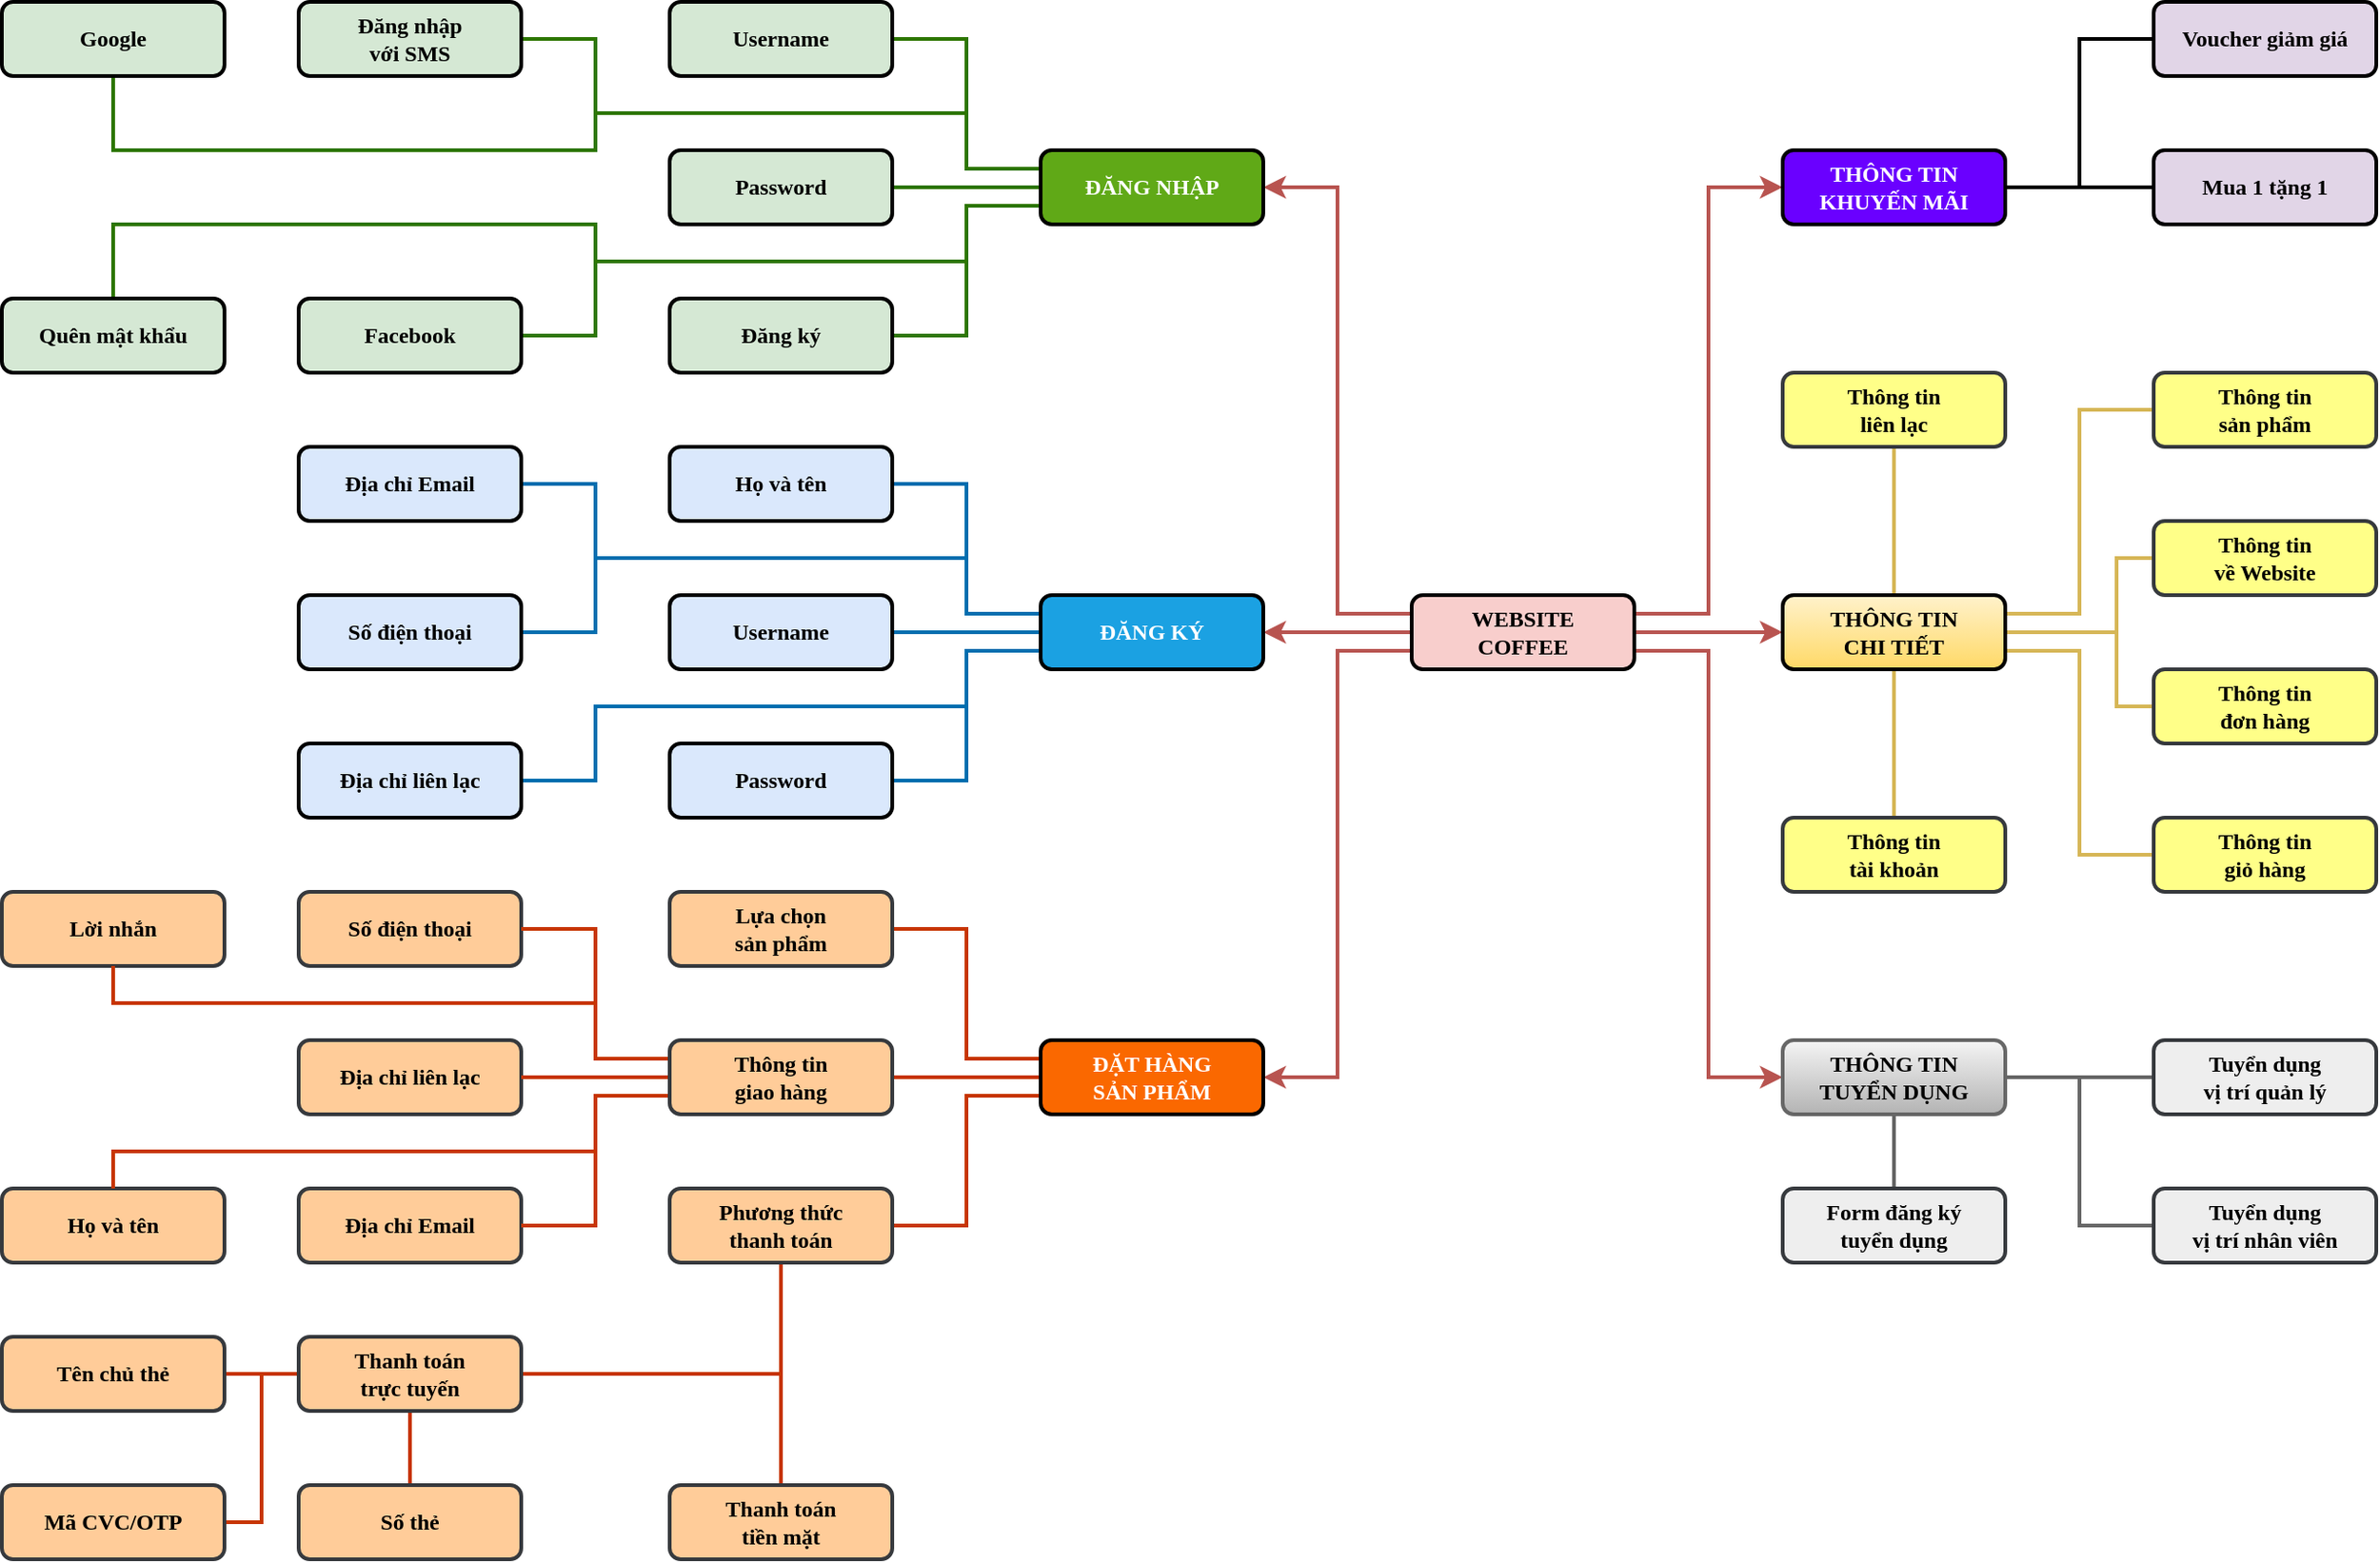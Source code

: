 <mxfile version="20.6.2" type="device"><diagram id="K3IVLMpis_vwsLTZXmDI" name="Page-1"><mxGraphModel dx="3220" dy="1257" grid="1" gridSize="10" guides="1" tooltips="1" connect="1" arrows="1" fold="1" page="1" pageScale="1" pageWidth="850" pageHeight="1100" math="0" shadow="0"><root><mxCell id="0"/><mxCell id="1" parent="0"/><mxCell id="TW8QXM7fdncvEf7bM-p6-23" style="edgeStyle=orthogonalEdgeStyle;rounded=0;orthogonalLoop=1;jettySize=auto;html=1;entryX=1;entryY=0.5;entryDx=0;entryDy=0;strokeWidth=2;fontFamily=Tahoma;fontSize=12;targetPerimeterSpacing=5;fillColor=#f8cecc;strokeColor=#b85450;" parent="1" source="TW8QXM7fdncvEf7bM-p6-1" target="TW8QXM7fdncvEf7bM-p6-5" edge="1"><mxGeometry relative="1" as="geometry"><Array as="points"><mxPoint x="40" y="450"/><mxPoint x="40" y="220"/></Array></mxGeometry></mxCell><mxCell id="TW8QXM7fdncvEf7bM-p6-24" style="edgeStyle=orthogonalEdgeStyle;rounded=0;orthogonalLoop=1;jettySize=auto;html=1;entryX=1;entryY=0.5;entryDx=0;entryDy=0;strokeWidth=2;fontFamily=Tahoma;fontSize=12;targetPerimeterSpacing=5;fillColor=#f8cecc;strokeColor=#b85450;" parent="1" source="TW8QXM7fdncvEf7bM-p6-1" target="TW8QXM7fdncvEf7bM-p6-18" edge="1"><mxGeometry relative="1" as="geometry"><Array as="points"><mxPoint x="30" y="460"/><mxPoint x="30" y="460"/></Array></mxGeometry></mxCell><mxCell id="TW8QXM7fdncvEf7bM-p6-25" style="edgeStyle=orthogonalEdgeStyle;rounded=0;orthogonalLoop=1;jettySize=auto;html=1;entryX=1;entryY=0.5;entryDx=0;entryDy=0;strokeWidth=2;fontFamily=Tahoma;fontSize=12;targetPerimeterSpacing=5;fillColor=#f8cecc;strokeColor=#b85450;" parent="1" source="TW8QXM7fdncvEf7bM-p6-1" target="TW8QXM7fdncvEf7bM-p6-22" edge="1"><mxGeometry relative="1" as="geometry"><Array as="points"><mxPoint x="40" y="470"/><mxPoint x="40" y="700"/></Array></mxGeometry></mxCell><mxCell id="TW8QXM7fdncvEf7bM-p6-26" style="edgeStyle=orthogonalEdgeStyle;rounded=0;orthogonalLoop=1;jettySize=auto;html=1;exitX=1;exitY=0.25;exitDx=0;exitDy=0;entryX=0;entryY=0.5;entryDx=0;entryDy=0;strokeWidth=2;fontFamily=Tahoma;fontSize=12;targetPerimeterSpacing=5;fillColor=#f8cecc;strokeColor=#b85450;" parent="1" source="TW8QXM7fdncvEf7bM-p6-1" target="TW8QXM7fdncvEf7bM-p6-20" edge="1"><mxGeometry relative="1" as="geometry"/></mxCell><mxCell id="TW8QXM7fdncvEf7bM-p6-27" style="edgeStyle=orthogonalEdgeStyle;rounded=0;orthogonalLoop=1;jettySize=auto;html=1;strokeWidth=2;fontFamily=Tahoma;fontSize=12;targetPerimeterSpacing=5;entryX=0;entryY=0.5;entryDx=0;entryDy=0;fillColor=#f8cecc;strokeColor=#b85450;" parent="1" source="TW8QXM7fdncvEf7bM-p6-1" target="TW8QXM7fdncvEf7bM-p6-21" edge="1"><mxGeometry relative="1" as="geometry"><Array as="points"><mxPoint x="240" y="470"/><mxPoint x="240" y="700"/></Array></mxGeometry></mxCell><mxCell id="TW8QXM7fdncvEf7bM-p6-29" style="edgeStyle=orthogonalEdgeStyle;rounded=0;orthogonalLoop=1;jettySize=auto;html=1;entryX=0;entryY=0.5;entryDx=0;entryDy=0;strokeWidth=2;fontFamily=Tahoma;fontSize=12;targetPerimeterSpacing=5;fillColor=#f8cecc;strokeColor=#b85450;" parent="1" source="TW8QXM7fdncvEf7bM-p6-1" target="TW8QXM7fdncvEf7bM-p6-19" edge="1"><mxGeometry relative="1" as="geometry"/></mxCell><mxCell id="TW8QXM7fdncvEf7bM-p6-1" value="WEBSITE &lt;br&gt;COFFEE" style="rounded=1;whiteSpace=wrap;html=1;fontStyle=1;fontFamily=Tahoma;strokeWidth=2;fillColor=#f8cecc;strokeColor=#000000;fontSize=12;" parent="1" vertex="1"><mxGeometry x="80" y="440" width="120" height="40" as="geometry"/></mxCell><mxCell id="TW8QXM7fdncvEf7bM-p6-53" style="edgeStyle=orthogonalEdgeStyle;rounded=0;orthogonalLoop=1;jettySize=auto;html=1;entryX=1;entryY=0.5;entryDx=0;entryDy=0;strokeWidth=2;fontFamily=Tahoma;fontSize=12;endArrow=none;endFill=0;targetPerimeterSpacing=5;fillColor=#60a917;strokeColor=#2D7600;" parent="1" source="TW8QXM7fdncvEf7bM-p6-5" target="TW8QXM7fdncvEf7bM-p6-9" edge="1"><mxGeometry relative="1" as="geometry"/></mxCell><mxCell id="TW8QXM7fdncvEf7bM-p6-54" style="edgeStyle=orthogonalEdgeStyle;rounded=0;orthogonalLoop=1;jettySize=auto;html=1;exitX=0;exitY=0.25;exitDx=0;exitDy=0;entryX=1;entryY=0.5;entryDx=0;entryDy=0;strokeWidth=2;fontFamily=Tahoma;fontSize=12;endArrow=none;endFill=0;targetPerimeterSpacing=5;fillColor=#60a917;strokeColor=#2D7600;" parent="1" source="TW8QXM7fdncvEf7bM-p6-5" target="TW8QXM7fdncvEf7bM-p6-7" edge="1"><mxGeometry relative="1" as="geometry"/></mxCell><mxCell id="TW8QXM7fdncvEf7bM-p6-55" style="edgeStyle=orthogonalEdgeStyle;rounded=0;orthogonalLoop=1;jettySize=auto;html=1;exitX=0;exitY=0.75;exitDx=0;exitDy=0;entryX=1;entryY=0.5;entryDx=0;entryDy=0;strokeWidth=2;fontFamily=Tahoma;fontSize=12;endArrow=none;endFill=0;targetPerimeterSpacing=5;fillColor=#60a917;strokeColor=#2D7600;" parent="1" source="TW8QXM7fdncvEf7bM-p6-5" target="TW8QXM7fdncvEf7bM-p6-12" edge="1"><mxGeometry relative="1" as="geometry"/></mxCell><mxCell id="TW8QXM7fdncvEf7bM-p6-56" style="edgeStyle=orthogonalEdgeStyle;rounded=0;orthogonalLoop=1;jettySize=auto;html=1;exitX=0;exitY=0.25;exitDx=0;exitDy=0;entryX=1;entryY=0.5;entryDx=0;entryDy=0;strokeWidth=2;fontFamily=Tahoma;fontSize=12;endArrow=none;endFill=0;targetPerimeterSpacing=5;fillColor=#60a917;strokeColor=#2D7600;" parent="1" source="TW8QXM7fdncvEf7bM-p6-5" target="TW8QXM7fdncvEf7bM-p6-11" edge="1"><mxGeometry relative="1" as="geometry"><Array as="points"><mxPoint x="-160" y="210"/><mxPoint x="-160" y="180"/><mxPoint x="-360" y="180"/><mxPoint x="-360" y="140"/></Array></mxGeometry></mxCell><mxCell id="TW8QXM7fdncvEf7bM-p6-57" style="edgeStyle=orthogonalEdgeStyle;rounded=0;orthogonalLoop=1;jettySize=auto;html=1;exitX=0;exitY=0.75;exitDx=0;exitDy=0;entryX=1;entryY=0.5;entryDx=0;entryDy=0;strokeWidth=2;fontFamily=Tahoma;fontSize=12;endArrow=none;endFill=0;targetPerimeterSpacing=5;fillColor=#60a917;strokeColor=#2D7600;" parent="1" source="TW8QXM7fdncvEf7bM-p6-5" target="TW8QXM7fdncvEf7bM-p6-6" edge="1"><mxGeometry relative="1" as="geometry"><Array as="points"><mxPoint x="-160" y="230"/><mxPoint x="-160" y="260"/><mxPoint x="-360" y="260"/><mxPoint x="-360" y="300"/></Array></mxGeometry></mxCell><mxCell id="TW8QXM7fdncvEf7bM-p6-58" style="edgeStyle=orthogonalEdgeStyle;rounded=0;orthogonalLoop=1;jettySize=auto;html=1;exitX=0;exitY=0.25;exitDx=0;exitDy=0;entryX=0.5;entryY=1;entryDx=0;entryDy=0;strokeWidth=2;fontFamily=Tahoma;fontSize=12;endArrow=none;endFill=0;targetPerimeterSpacing=5;fillColor=#60a917;strokeColor=#2D7600;" parent="1" source="TW8QXM7fdncvEf7bM-p6-5" target="TW8QXM7fdncvEf7bM-p6-10" edge="1"><mxGeometry relative="1" as="geometry"><Array as="points"><mxPoint x="-160" y="210"/><mxPoint x="-160" y="180"/><mxPoint x="-360" y="180"/><mxPoint x="-360" y="200"/><mxPoint x="-620" y="200"/></Array></mxGeometry></mxCell><mxCell id="TW8QXM7fdncvEf7bM-p6-59" style="edgeStyle=orthogonalEdgeStyle;rounded=0;orthogonalLoop=1;jettySize=auto;html=1;exitX=0;exitY=0.75;exitDx=0;exitDy=0;entryX=0.5;entryY=0;entryDx=0;entryDy=0;strokeWidth=2;fontFamily=Tahoma;fontSize=12;endArrow=none;endFill=0;targetPerimeterSpacing=5;fillColor=#60a917;strokeColor=#2D7600;" parent="1" source="TW8QXM7fdncvEf7bM-p6-5" target="TW8QXM7fdncvEf7bM-p6-8" edge="1"><mxGeometry relative="1" as="geometry"><Array as="points"><mxPoint x="-160" y="230"/><mxPoint x="-160" y="260"/><mxPoint x="-360" y="260"/><mxPoint x="-360" y="240"/><mxPoint x="-620" y="240"/></Array></mxGeometry></mxCell><mxCell id="TW8QXM7fdncvEf7bM-p6-5" value="ĐĂNG NHẬP" style="rounded=1;whiteSpace=wrap;html=1;strokeWidth=2;fontFamily=Tahoma;fontSize=12;fontStyle=1;fillColor=#60a917;strokeColor=#000000;fontColor=#ffffff;" parent="1" vertex="1"><mxGeometry x="-120" y="200" width="120" height="40" as="geometry"/></mxCell><mxCell id="TW8QXM7fdncvEf7bM-p6-6" value="Facebook" style="rounded=1;whiteSpace=wrap;html=1;strokeWidth=2;fontFamily=Tahoma;fontSize=12;fontStyle=1;fillColor=#d5e8d4;strokeColor=#000000;" parent="1" vertex="1"><mxGeometry x="-520" y="280" width="120" height="40" as="geometry"/></mxCell><mxCell id="TW8QXM7fdncvEf7bM-p6-7" value="Username" style="rounded=1;whiteSpace=wrap;html=1;strokeWidth=2;fontFamily=Tahoma;fontSize=12;fontStyle=1;fillColor=#d5e8d4;strokeColor=#000000;" parent="1" vertex="1"><mxGeometry x="-320" y="120" width="120" height="40" as="geometry"/></mxCell><mxCell id="TW8QXM7fdncvEf7bM-p6-8" value="Quên mật khẩu" style="rounded=1;whiteSpace=wrap;html=1;strokeWidth=2;fontFamily=Tahoma;fontSize=12;fontStyle=1;fillColor=#d5e8d4;strokeColor=#000000;" parent="1" vertex="1"><mxGeometry x="-680" y="280" width="120" height="40" as="geometry"/></mxCell><mxCell id="TW8QXM7fdncvEf7bM-p6-9" value="Password" style="rounded=1;whiteSpace=wrap;html=1;strokeWidth=2;fontFamily=Tahoma;fontSize=12;fontStyle=1;fillColor=#d5e8d4;strokeColor=#000000;" parent="1" vertex="1"><mxGeometry x="-320" y="200" width="120" height="40" as="geometry"/></mxCell><mxCell id="TW8QXM7fdncvEf7bM-p6-10" value="Google" style="rounded=1;whiteSpace=wrap;html=1;strokeWidth=2;fontFamily=Tahoma;fontSize=12;fontStyle=1;fillColor=#d5e8d4;strokeColor=#000000;" parent="1" vertex="1"><mxGeometry x="-680" y="120" width="120" height="40" as="geometry"/></mxCell><mxCell id="TW8QXM7fdncvEf7bM-p6-11" value="Đăng nhập&lt;br&gt;với SMS" style="rounded=1;whiteSpace=wrap;html=1;strokeWidth=2;fontFamily=Tahoma;fontSize=12;fontStyle=1;fillColor=#d5e8d4;strokeColor=#000000;" parent="1" vertex="1"><mxGeometry x="-520" y="120" width="120" height="40" as="geometry"/></mxCell><mxCell id="TW8QXM7fdncvEf7bM-p6-12" value="Đăng ký" style="rounded=1;whiteSpace=wrap;html=1;strokeWidth=2;fontFamily=Tahoma;fontSize=12;fontStyle=1;fillColor=#d5e8d4;strokeColor=#000000;" parent="1" vertex="1"><mxGeometry x="-320" y="280" width="120" height="40" as="geometry"/></mxCell><mxCell id="TW8QXM7fdncvEf7bM-p6-47" style="edgeStyle=orthogonalEdgeStyle;rounded=0;orthogonalLoop=1;jettySize=auto;html=1;entryX=1;entryY=0.5;entryDx=0;entryDy=0;strokeWidth=2;fontFamily=Tahoma;fontSize=12;targetPerimeterSpacing=5;endArrow=none;endFill=0;fillColor=#1ba1e2;strokeColor=#006EAF;" parent="1" source="TW8QXM7fdncvEf7bM-p6-18" target="TW8QXM7fdncvEf7bM-p6-34" edge="1"><mxGeometry relative="1" as="geometry"/></mxCell><mxCell id="TW8QXM7fdncvEf7bM-p6-48" style="edgeStyle=orthogonalEdgeStyle;rounded=0;orthogonalLoop=1;jettySize=auto;html=1;exitX=0;exitY=0.25;exitDx=0;exitDy=0;entryX=1;entryY=0.5;entryDx=0;entryDy=0;strokeWidth=2;fontFamily=Tahoma;fontSize=12;endArrow=none;endFill=0;targetPerimeterSpacing=5;fillColor=#1ba1e2;strokeColor=#006EAF;" parent="1" source="TW8QXM7fdncvEf7bM-p6-18" target="TW8QXM7fdncvEf7bM-p6-30" edge="1"><mxGeometry relative="1" as="geometry"/></mxCell><mxCell id="TW8QXM7fdncvEf7bM-p6-49" style="edgeStyle=orthogonalEdgeStyle;rounded=0;orthogonalLoop=1;jettySize=auto;html=1;exitX=0;exitY=0.75;exitDx=0;exitDy=0;entryX=1;entryY=0.5;entryDx=0;entryDy=0;strokeWidth=2;fontFamily=Tahoma;fontSize=12;endArrow=none;endFill=0;targetPerimeterSpacing=5;fillColor=#1ba1e2;strokeColor=#006EAF;" parent="1" source="TW8QXM7fdncvEf7bM-p6-18" target="TW8QXM7fdncvEf7bM-p6-35" edge="1"><mxGeometry relative="1" as="geometry"/></mxCell><mxCell id="TW8QXM7fdncvEf7bM-p6-50" style="edgeStyle=orthogonalEdgeStyle;rounded=0;orthogonalLoop=1;jettySize=auto;html=1;exitX=0;exitY=0.25;exitDx=0;exitDy=0;strokeWidth=2;fontFamily=Tahoma;fontSize=12;endArrow=none;endFill=0;targetPerimeterSpacing=5;entryX=1;entryY=0.5;entryDx=0;entryDy=0;fillColor=#1ba1e2;strokeColor=#006EAF;" parent="1" source="TW8QXM7fdncvEf7bM-p6-18" target="TW8QXM7fdncvEf7bM-p6-31" edge="1"><mxGeometry relative="1" as="geometry"><mxPoint x="-500" y="410" as="targetPoint"/><Array as="points"><mxPoint x="-160" y="450"/><mxPoint x="-160" y="420"/><mxPoint x="-360" y="420"/><mxPoint x="-360" y="380"/></Array></mxGeometry></mxCell><mxCell id="TW8QXM7fdncvEf7bM-p6-51" style="edgeStyle=orthogonalEdgeStyle;rounded=0;orthogonalLoop=1;jettySize=auto;html=1;exitX=0;exitY=0.75;exitDx=0;exitDy=0;entryX=1;entryY=0.5;entryDx=0;entryDy=0;strokeWidth=2;fontFamily=Tahoma;fontSize=12;endArrow=none;endFill=0;targetPerimeterSpacing=5;fillColor=#1ba1e2;strokeColor=#006EAF;" parent="1" source="TW8QXM7fdncvEf7bM-p6-18" target="TW8QXM7fdncvEf7bM-p6-33" edge="1"><mxGeometry relative="1" as="geometry"><Array as="points"><mxPoint x="-160" y="470"/><mxPoint x="-160" y="500"/><mxPoint x="-360" y="500"/><mxPoint x="-360" y="540"/></Array></mxGeometry></mxCell><mxCell id="TW8QXM7fdncvEf7bM-p6-52" style="edgeStyle=orthogonalEdgeStyle;rounded=0;orthogonalLoop=1;jettySize=auto;html=1;entryX=1;entryY=0.5;entryDx=0;entryDy=0;strokeWidth=2;fontFamily=Tahoma;fontSize=12;endArrow=none;endFill=0;targetPerimeterSpacing=5;fillColor=#1ba1e2;strokeColor=#006EAF;" parent="1" source="TW8QXM7fdncvEf7bM-p6-18" target="TW8QXM7fdncvEf7bM-p6-32" edge="1"><mxGeometry relative="1" as="geometry"><Array as="points"><mxPoint x="-160" y="450"/><mxPoint x="-160" y="420"/><mxPoint x="-360" y="420"/><mxPoint x="-360" y="460"/></Array></mxGeometry></mxCell><mxCell id="TW8QXM7fdncvEf7bM-p6-18" value="ĐĂNG KÝ" style="rounded=1;whiteSpace=wrap;html=1;strokeWidth=2;fontFamily=Tahoma;fontSize=12;fontStyle=1;fillColor=#1ba1e2;strokeColor=#000000;fontColor=#ffffff;" parent="1" vertex="1"><mxGeometry x="-120" y="440" width="120" height="40" as="geometry"/></mxCell><mxCell id="TW8QXM7fdncvEf7bM-p6-110" style="edgeStyle=orthogonalEdgeStyle;rounded=0;orthogonalLoop=1;jettySize=auto;html=1;strokeWidth=2;fontFamily=Tahoma;fontSize=12;fontColor=#FFFFFF;endArrow=none;endFill=0;targetPerimeterSpacing=5;entryX=0.5;entryY=0;entryDx=0;entryDy=0;fillColor=#fff2cc;gradientColor=#ffd966;strokeColor=#d6b656;" parent="1" source="TW8QXM7fdncvEf7bM-p6-19" target="TW8QXM7fdncvEf7bM-p6-94" edge="1"><mxGeometry relative="1" as="geometry"/></mxCell><mxCell id="TW8QXM7fdncvEf7bM-p6-111" style="edgeStyle=orthogonalEdgeStyle;rounded=0;orthogonalLoop=1;jettySize=auto;html=1;entryX=0.5;entryY=1;entryDx=0;entryDy=0;strokeWidth=2;fontFamily=Tahoma;fontSize=12;fontColor=#FFFFFF;endArrow=none;endFill=0;targetPerimeterSpacing=5;fillColor=#fff2cc;gradientColor=#ffd966;strokeColor=#d6b656;" parent="1" source="TW8QXM7fdncvEf7bM-p6-19" target="TW8QXM7fdncvEf7bM-p6-91" edge="1"><mxGeometry relative="1" as="geometry"/></mxCell><mxCell id="TW8QXM7fdncvEf7bM-p6-113" style="edgeStyle=orthogonalEdgeStyle;rounded=0;orthogonalLoop=1;jettySize=auto;html=1;exitX=1;exitY=0.25;exitDx=0;exitDy=0;entryX=0;entryY=0.5;entryDx=0;entryDy=0;strokeWidth=2;fontFamily=Tahoma;fontSize=12;fontColor=#FFFFFF;endArrow=none;endFill=0;targetPerimeterSpacing=5;fillColor=#fff2cc;gradientColor=#ffd966;strokeColor=#d6b656;" parent="1" source="TW8QXM7fdncvEf7bM-p6-19" target="TW8QXM7fdncvEf7bM-p6-92" edge="1"><mxGeometry relative="1" as="geometry"><Array as="points"><mxPoint x="440" y="450"/><mxPoint x="440" y="340"/></Array></mxGeometry></mxCell><mxCell id="TW8QXM7fdncvEf7bM-p6-114" style="edgeStyle=orthogonalEdgeStyle;rounded=0;orthogonalLoop=1;jettySize=auto;html=1;exitX=1;exitY=0.75;exitDx=0;exitDy=0;entryX=0;entryY=0.5;entryDx=0;entryDy=0;strokeWidth=2;fontFamily=Tahoma;fontSize=12;fontColor=#FFFFFF;endArrow=none;endFill=0;targetPerimeterSpacing=5;fillColor=#fff2cc;gradientColor=#ffd966;strokeColor=#d6b656;" parent="1" source="TW8QXM7fdncvEf7bM-p6-19" target="TW8QXM7fdncvEf7bM-p6-95" edge="1"><mxGeometry relative="1" as="geometry"/></mxCell><mxCell id="TW8QXM7fdncvEf7bM-p6-115" style="edgeStyle=orthogonalEdgeStyle;rounded=0;orthogonalLoop=1;jettySize=auto;html=1;entryX=0;entryY=0.5;entryDx=0;entryDy=0;strokeWidth=2;fontFamily=Tahoma;fontSize=12;fontColor=#FFFFFF;endArrow=none;endFill=0;targetPerimeterSpacing=5;fillColor=#fff2cc;gradientColor=#ffd966;strokeColor=#d6b656;" parent="1" source="TW8QXM7fdncvEf7bM-p6-19" target="TW8QXM7fdncvEf7bM-p6-90" edge="1"><mxGeometry relative="1" as="geometry"><Array as="points"><mxPoint x="460" y="460"/><mxPoint x="460" y="420"/></Array></mxGeometry></mxCell><mxCell id="TW8QXM7fdncvEf7bM-p6-116" style="edgeStyle=orthogonalEdgeStyle;rounded=0;orthogonalLoop=1;jettySize=auto;html=1;exitX=1;exitY=0.5;exitDx=0;exitDy=0;entryX=0;entryY=0.5;entryDx=0;entryDy=0;strokeWidth=2;fontFamily=Tahoma;fontSize=12;fontColor=#FFFFFF;endArrow=none;endFill=0;targetPerimeterSpacing=5;fillColor=#fff2cc;gradientColor=#ffd966;strokeColor=#d6b656;" parent="1" source="TW8QXM7fdncvEf7bM-p6-19" target="TW8QXM7fdncvEf7bM-p6-93" edge="1"><mxGeometry relative="1" as="geometry"><Array as="points"><mxPoint x="460" y="460"/><mxPoint x="460" y="500"/></Array></mxGeometry></mxCell><mxCell id="TW8QXM7fdncvEf7bM-p6-19" value="THÔNG TIN&lt;br&gt;CHI TIẾT" style="rounded=1;whiteSpace=wrap;html=1;strokeWidth=2;fontFamily=Tahoma;fontSize=12;fontStyle=1;fillColor=#fff2cc;strokeColor=#000000;gradientColor=#ffd966;" parent="1" vertex="1"><mxGeometry x="280" y="440" width="120" height="40" as="geometry"/></mxCell><mxCell id="TW8QXM7fdncvEf7bM-p6-105" style="edgeStyle=orthogonalEdgeStyle;rounded=0;orthogonalLoop=1;jettySize=auto;html=1;entryX=0;entryY=0.5;entryDx=0;entryDy=0;strokeWidth=2;fontFamily=Tahoma;fontSize=12;endArrow=none;endFill=0;targetPerimeterSpacing=5;fillColor=#6a00ff;strokeColor=#000000;" parent="1" source="TW8QXM7fdncvEf7bM-p6-20" target="TW8QXM7fdncvEf7bM-p6-86" edge="1"><mxGeometry relative="1" as="geometry"/></mxCell><mxCell id="TW8QXM7fdncvEf7bM-p6-106" style="edgeStyle=orthogonalEdgeStyle;rounded=0;orthogonalLoop=1;jettySize=auto;html=1;entryX=0;entryY=0.5;entryDx=0;entryDy=0;strokeWidth=2;fontFamily=Tahoma;fontSize=12;endArrow=none;endFill=0;targetPerimeterSpacing=5;fillColor=#6a00ff;strokeColor=#000000;" parent="1" source="TW8QXM7fdncvEf7bM-p6-20" target="TW8QXM7fdncvEf7bM-p6-87" edge="1"><mxGeometry relative="1" as="geometry"/></mxCell><mxCell id="TW8QXM7fdncvEf7bM-p6-20" value="THÔNG TIN&lt;br&gt;KHUYẾN MÃI" style="rounded=1;whiteSpace=wrap;html=1;strokeWidth=2;fontFamily=Tahoma;fontSize=12;fontStyle=1;fillColor=#6a00ff;fontColor=#ffffff;strokeColor=#000000;" parent="1" vertex="1"><mxGeometry x="280" y="200" width="120" height="40" as="geometry"/></mxCell><mxCell id="TW8QXM7fdncvEf7bM-p6-107" style="edgeStyle=orthogonalEdgeStyle;rounded=0;orthogonalLoop=1;jettySize=auto;html=1;entryX=0;entryY=0.5;entryDx=0;entryDy=0;strokeWidth=2;fontFamily=Tahoma;fontSize=12;endArrow=none;endFill=0;targetPerimeterSpacing=5;fillColor=#f5f5f5;gradientColor=#b3b3b3;strokeColor=#666666;" parent="1" source="TW8QXM7fdncvEf7bM-p6-21" target="TW8QXM7fdncvEf7bM-p6-89" edge="1"><mxGeometry relative="1" as="geometry"/></mxCell><mxCell id="TW8QXM7fdncvEf7bM-p6-108" style="edgeStyle=orthogonalEdgeStyle;rounded=0;orthogonalLoop=1;jettySize=auto;html=1;entryX=0;entryY=0.5;entryDx=0;entryDy=0;strokeWidth=2;fontFamily=Tahoma;fontSize=12;endArrow=none;endFill=0;targetPerimeterSpacing=5;fillColor=#f5f5f5;gradientColor=#b3b3b3;strokeColor=#666666;" parent="1" source="TW8QXM7fdncvEf7bM-p6-21" target="TW8QXM7fdncvEf7bM-p6-88" edge="1"><mxGeometry relative="1" as="geometry"/></mxCell><mxCell id="lM7Yrf3Pl68jCRFMNyGS-4" style="edgeStyle=orthogonalEdgeStyle;rounded=0;orthogonalLoop=1;jettySize=auto;html=1;entryX=0.5;entryY=0;entryDx=0;entryDy=0;strokeWidth=2;endArrow=none;endFill=0;fillColor=#f5f5f5;gradientColor=#b3b3b3;strokeColor=#666666;" edge="1" parent="1" source="TW8QXM7fdncvEf7bM-p6-21" target="lM7Yrf3Pl68jCRFMNyGS-1"><mxGeometry relative="1" as="geometry"/></mxCell><mxCell id="TW8QXM7fdncvEf7bM-p6-21" value="THÔNG TIN&lt;br&gt;TUYỂN DỤNG" style="rounded=1;whiteSpace=wrap;html=1;strokeWidth=2;fontFamily=Tahoma;fontSize=12;fontStyle=1;fillColor=#f5f5f5;gradientColor=#b3b3b3;strokeColor=#666666;" parent="1" vertex="1"><mxGeometry x="280" y="680" width="120" height="40" as="geometry"/></mxCell><mxCell id="TW8QXM7fdncvEf7bM-p6-63" style="edgeStyle=orthogonalEdgeStyle;rounded=0;orthogonalLoop=1;jettySize=auto;html=1;exitX=0;exitY=0.5;exitDx=0;exitDy=0;entryX=1;entryY=0.5;entryDx=0;entryDy=0;strokeWidth=2;fontFamily=Tahoma;fontSize=12;endArrow=none;endFill=0;targetPerimeterSpacing=5;fillColor=#fa6800;strokeColor=#C73500;" parent="1" source="TW8QXM7fdncvEf7bM-p6-22" target="TW8QXM7fdncvEf7bM-p6-44" edge="1"><mxGeometry relative="1" as="geometry"/></mxCell><mxCell id="TW8QXM7fdncvEf7bM-p6-64" style="edgeStyle=orthogonalEdgeStyle;rounded=0;orthogonalLoop=1;jettySize=auto;html=1;exitX=0;exitY=0.25;exitDx=0;exitDy=0;entryX=1;entryY=0.5;entryDx=0;entryDy=0;strokeWidth=2;fontFamily=Tahoma;fontSize=12;endArrow=none;endFill=0;targetPerimeterSpacing=5;fillColor=#fa6800;strokeColor=#C73500;" parent="1" source="TW8QXM7fdncvEf7bM-p6-22" target="TW8QXM7fdncvEf7bM-p6-42" edge="1"><mxGeometry relative="1" as="geometry"/></mxCell><mxCell id="TW8QXM7fdncvEf7bM-p6-65" style="edgeStyle=orthogonalEdgeStyle;rounded=0;orthogonalLoop=1;jettySize=auto;html=1;exitX=0;exitY=0.75;exitDx=0;exitDy=0;entryX=1;entryY=0.5;entryDx=0;entryDy=0;strokeWidth=2;fontFamily=Tahoma;fontSize=12;endArrow=none;endFill=0;targetPerimeterSpacing=5;fillColor=#fa6800;strokeColor=#C73500;" parent="1" source="TW8QXM7fdncvEf7bM-p6-22" target="TW8QXM7fdncvEf7bM-p6-43" edge="1"><mxGeometry relative="1" as="geometry"/></mxCell><mxCell id="TW8QXM7fdncvEf7bM-p6-22" value="&lt;font color=&quot;#ffffff&quot;&gt;ĐẶT HÀNG&lt;br&gt;SẢN PHẨM&lt;/font&gt;" style="rounded=1;whiteSpace=wrap;html=1;strokeWidth=2;fontFamily=Tahoma;fontSize=12;fontStyle=1;fillColor=#fa6800;strokeColor=#000000;fontColor=#000000;" parent="1" vertex="1"><mxGeometry x="-120" y="680" width="120" height="40" as="geometry"/></mxCell><mxCell id="TW8QXM7fdncvEf7bM-p6-30" value="Họ và tên" style="rounded=1;whiteSpace=wrap;html=1;strokeWidth=2;fontFamily=Tahoma;fontSize=12;fontStyle=1;fillColor=#dae8fc;strokeColor=#000000;" parent="1" vertex="1"><mxGeometry x="-320" y="360" width="120" height="40" as="geometry"/></mxCell><mxCell id="TW8QXM7fdncvEf7bM-p6-31" value="Địa chỉ Email" style="rounded=1;whiteSpace=wrap;html=1;strokeWidth=2;fontFamily=Tahoma;fontSize=12;fontStyle=1;fillColor=#dae8fc;strokeColor=#000000;" parent="1" vertex="1"><mxGeometry x="-520" y="360" width="120" height="40" as="geometry"/></mxCell><mxCell id="TW8QXM7fdncvEf7bM-p6-32" value="Số điện thoại" style="rounded=1;whiteSpace=wrap;html=1;strokeWidth=2;fontFamily=Tahoma;fontSize=12;fontStyle=1;fillColor=#dae8fc;strokeColor=#000000;" parent="1" vertex="1"><mxGeometry x="-520" y="440" width="120" height="40" as="geometry"/></mxCell><mxCell id="TW8QXM7fdncvEf7bM-p6-33" value="Địa chỉ liên lạc" style="rounded=1;whiteSpace=wrap;html=1;strokeWidth=2;fontFamily=Tahoma;fontSize=12;fontStyle=1;fillColor=#dae8fc;strokeColor=#000000;" parent="1" vertex="1"><mxGeometry x="-520" y="520" width="120" height="40" as="geometry"/></mxCell><mxCell id="TW8QXM7fdncvEf7bM-p6-34" value="Username" style="rounded=1;whiteSpace=wrap;html=1;strokeWidth=2;fontFamily=Tahoma;fontSize=12;fontStyle=1;fillColor=#dae8fc;strokeColor=#000000;" parent="1" vertex="1"><mxGeometry x="-320" y="440" width="120" height="40" as="geometry"/></mxCell><mxCell id="TW8QXM7fdncvEf7bM-p6-35" value="Password" style="rounded=1;whiteSpace=wrap;html=1;strokeWidth=2;fontFamily=Tahoma;fontSize=12;fontStyle=1;fillColor=#dae8fc;strokeColor=#000000;" parent="1" vertex="1"><mxGeometry x="-320" y="520" width="120" height="40" as="geometry"/></mxCell><mxCell id="TW8QXM7fdncvEf7bM-p6-36" value="Họ và tên" style="rounded=1;whiteSpace=wrap;html=1;strokeWidth=2;fontFamily=Tahoma;fontSize=12;fontStyle=1;fillColor=#ffcc99;strokeColor=#36393d;" parent="1" vertex="1"><mxGeometry x="-680" y="760" width="120" height="40" as="geometry"/></mxCell><mxCell id="TW8QXM7fdncvEf7bM-p6-38" value="Địa chỉ Email" style="rounded=1;whiteSpace=wrap;html=1;strokeWidth=2;fontFamily=Tahoma;fontSize=12;fontStyle=1;fillColor=#ffcc99;strokeColor=#36393d;" parent="1" vertex="1"><mxGeometry x="-520" y="760" width="120" height="40" as="geometry"/></mxCell><mxCell id="TW8QXM7fdncvEf7bM-p6-39" value="Số điện thoại" style="rounded=1;whiteSpace=wrap;html=1;strokeWidth=2;fontFamily=Tahoma;fontSize=12;fontStyle=1;fillColor=#ffcc99;strokeColor=#36393d;" parent="1" vertex="1"><mxGeometry x="-520" y="600" width="120" height="40" as="geometry"/></mxCell><mxCell id="TW8QXM7fdncvEf7bM-p6-40" value="Địa chỉ liên lạc" style="rounded=1;whiteSpace=wrap;html=1;strokeWidth=2;fontFamily=Tahoma;fontSize=12;fontStyle=1;fillColor=#ffcc99;strokeColor=#36393d;" parent="1" vertex="1"><mxGeometry x="-520" y="680" width="120" height="40" as="geometry"/></mxCell><mxCell id="TW8QXM7fdncvEf7bM-p6-41" value="Lời nhắn" style="rounded=1;whiteSpace=wrap;html=1;strokeWidth=2;fontFamily=Tahoma;fontSize=12;fontStyle=1;fillColor=#ffcc99;strokeColor=#36393d;" parent="1" vertex="1"><mxGeometry x="-680" y="600" width="120" height="40" as="geometry"/></mxCell><mxCell id="TW8QXM7fdncvEf7bM-p6-42" value="Lựa chọn&lt;br&gt;sản phẩm" style="rounded=1;whiteSpace=wrap;html=1;strokeWidth=2;fontFamily=Tahoma;fontSize=12;fontStyle=1;fillColor=#ffcc99;strokeColor=#36393d;" parent="1" vertex="1"><mxGeometry x="-320" y="600" width="120" height="40" as="geometry"/></mxCell><mxCell id="TW8QXM7fdncvEf7bM-p6-77" style="edgeStyle=orthogonalEdgeStyle;rounded=0;orthogonalLoop=1;jettySize=auto;html=1;entryX=0.5;entryY=0;entryDx=0;entryDy=0;strokeWidth=2;fontFamily=Tahoma;fontSize=12;endArrow=none;endFill=0;targetPerimeterSpacing=5;fillColor=#fa6800;strokeColor=#C73500;" parent="1" source="TW8QXM7fdncvEf7bM-p6-43" target="TW8QXM7fdncvEf7bM-p6-69" edge="1"><mxGeometry relative="1" as="geometry"/></mxCell><mxCell id="TW8QXM7fdncvEf7bM-p6-78" style="edgeStyle=orthogonalEdgeStyle;rounded=0;orthogonalLoop=1;jettySize=auto;html=1;exitX=0.5;exitY=1;exitDx=0;exitDy=0;entryX=1;entryY=0.5;entryDx=0;entryDy=0;strokeWidth=2;fontFamily=Tahoma;fontSize=12;endArrow=none;endFill=0;targetPerimeterSpacing=5;fillColor=#fa6800;strokeColor=#C73500;" parent="1" source="TW8QXM7fdncvEf7bM-p6-43" target="TW8QXM7fdncvEf7bM-p6-68" edge="1"><mxGeometry relative="1" as="geometry"/></mxCell><mxCell id="TW8QXM7fdncvEf7bM-p6-43" value="Phương thức&lt;br&gt;thanh toán" style="rounded=1;whiteSpace=wrap;html=1;strokeWidth=2;fontFamily=Tahoma;fontSize=12;fontStyle=1;fillColor=#ffcc99;strokeColor=#36393d;" parent="1" vertex="1"><mxGeometry x="-320" y="760" width="120" height="40" as="geometry"/></mxCell><mxCell id="TW8QXM7fdncvEf7bM-p6-70" style="edgeStyle=orthogonalEdgeStyle;rounded=0;orthogonalLoop=1;jettySize=auto;html=1;exitX=0;exitY=0.25;exitDx=0;exitDy=0;entryX=1;entryY=0.5;entryDx=0;entryDy=0;strokeWidth=2;fontFamily=Tahoma;fontSize=12;endArrow=none;endFill=0;targetPerimeterSpacing=5;fillColor=#fa6800;strokeColor=#C73500;" parent="1" source="TW8QXM7fdncvEf7bM-p6-44" target="TW8QXM7fdncvEf7bM-p6-39" edge="1"><mxGeometry relative="1" as="geometry"/></mxCell><mxCell id="TW8QXM7fdncvEf7bM-p6-71" style="edgeStyle=orthogonalEdgeStyle;rounded=0;orthogonalLoop=1;jettySize=auto;html=1;exitX=0;exitY=0.5;exitDx=0;exitDy=0;entryX=1;entryY=0.5;entryDx=0;entryDy=0;strokeWidth=2;fontFamily=Tahoma;fontSize=12;endArrow=none;endFill=0;targetPerimeterSpacing=5;fillColor=#fa6800;strokeColor=#C73500;" parent="1" source="TW8QXM7fdncvEf7bM-p6-44" target="TW8QXM7fdncvEf7bM-p6-40" edge="1"><mxGeometry relative="1" as="geometry"/></mxCell><mxCell id="TW8QXM7fdncvEf7bM-p6-72" style="edgeStyle=orthogonalEdgeStyle;rounded=0;orthogonalLoop=1;jettySize=auto;html=1;exitX=0;exitY=0.25;exitDx=0;exitDy=0;strokeWidth=2;fontFamily=Tahoma;fontSize=12;endArrow=none;endFill=0;targetPerimeterSpacing=5;entryX=0.5;entryY=1;entryDx=0;entryDy=0;fillColor=#fa6800;strokeColor=#C73500;" parent="1" source="TW8QXM7fdncvEf7bM-p6-44" target="TW8QXM7fdncvEf7bM-p6-41" edge="1"><mxGeometry relative="1" as="geometry"><Array as="points"><mxPoint x="-360" y="690"/><mxPoint x="-360" y="660"/><mxPoint x="-620" y="660"/></Array></mxGeometry></mxCell><mxCell id="TW8QXM7fdncvEf7bM-p6-73" style="edgeStyle=orthogonalEdgeStyle;rounded=0;orthogonalLoop=1;jettySize=auto;html=1;exitX=0;exitY=0.75;exitDx=0;exitDy=0;entryX=1;entryY=0.5;entryDx=0;entryDy=0;strokeWidth=2;fontFamily=Tahoma;fontSize=12;endArrow=none;endFill=0;targetPerimeterSpacing=5;fillColor=#fa6800;strokeColor=#C73500;" parent="1" source="TW8QXM7fdncvEf7bM-p6-44" target="TW8QXM7fdncvEf7bM-p6-38" edge="1"><mxGeometry relative="1" as="geometry"/></mxCell><mxCell id="TW8QXM7fdncvEf7bM-p6-74" style="edgeStyle=orthogonalEdgeStyle;rounded=0;orthogonalLoop=1;jettySize=auto;html=1;exitX=0;exitY=0.75;exitDx=0;exitDy=0;entryX=0.5;entryY=0;entryDx=0;entryDy=0;strokeWidth=2;fontFamily=Tahoma;fontSize=12;endArrow=none;endFill=0;targetPerimeterSpacing=5;fillColor=#fa6800;strokeColor=#C73500;" parent="1" source="TW8QXM7fdncvEf7bM-p6-44" target="TW8QXM7fdncvEf7bM-p6-36" edge="1"><mxGeometry relative="1" as="geometry"><Array as="points"><mxPoint x="-360" y="710"/><mxPoint x="-360" y="740"/><mxPoint x="-620" y="740"/></Array></mxGeometry></mxCell><mxCell id="TW8QXM7fdncvEf7bM-p6-44" value="Thông tin&lt;br&gt;giao hàng" style="rounded=1;whiteSpace=wrap;html=1;strokeWidth=2;fontFamily=Tahoma;fontSize=12;fontStyle=1;fillColor=#ffcc99;strokeColor=#36393d;" parent="1" vertex="1"><mxGeometry x="-320" y="680" width="120" height="40" as="geometry"/></mxCell><mxCell id="TW8QXM7fdncvEf7bM-p6-83" style="edgeStyle=orthogonalEdgeStyle;rounded=0;orthogonalLoop=1;jettySize=auto;html=1;entryX=0.5;entryY=0;entryDx=0;entryDy=0;strokeWidth=2;fontFamily=Tahoma;fontSize=12;endArrow=none;endFill=0;targetPerimeterSpacing=5;fillColor=#fa6800;strokeColor=#C73500;" parent="1" source="TW8QXM7fdncvEf7bM-p6-68" target="TW8QXM7fdncvEf7bM-p6-81" edge="1"><mxGeometry relative="1" as="geometry"/></mxCell><mxCell id="TW8QXM7fdncvEf7bM-p6-84" style="edgeStyle=orthogonalEdgeStyle;rounded=0;orthogonalLoop=1;jettySize=auto;html=1;exitX=0;exitY=0.5;exitDx=0;exitDy=0;entryX=1;entryY=0.5;entryDx=0;entryDy=0;strokeWidth=2;fontFamily=Tahoma;fontSize=12;endArrow=none;endFill=0;targetPerimeterSpacing=5;fillColor=#fa6800;strokeColor=#C73500;" parent="1" source="TW8QXM7fdncvEf7bM-p6-68" target="TW8QXM7fdncvEf7bM-p6-82" edge="1"><mxGeometry relative="1" as="geometry"/></mxCell><mxCell id="TW8QXM7fdncvEf7bM-p6-85" style="edgeStyle=orthogonalEdgeStyle;rounded=0;orthogonalLoop=1;jettySize=auto;html=1;exitX=0;exitY=0.5;exitDx=0;exitDy=0;entryX=1;entryY=0.5;entryDx=0;entryDy=0;strokeWidth=2;fontFamily=Tahoma;fontSize=12;endArrow=none;endFill=0;targetPerimeterSpacing=5;fillColor=#fa6800;strokeColor=#C73500;" parent="1" source="TW8QXM7fdncvEf7bM-p6-68" target="TW8QXM7fdncvEf7bM-p6-80" edge="1"><mxGeometry relative="1" as="geometry"/></mxCell><mxCell id="TW8QXM7fdncvEf7bM-p6-68" value="Thanh toán&lt;br&gt;trực tuyến" style="rounded=1;whiteSpace=wrap;html=1;strokeWidth=2;fontFamily=Tahoma;fontSize=12;fontStyle=1;fillColor=#ffcc99;strokeColor=#36393d;" parent="1" vertex="1"><mxGeometry x="-520" y="840" width="120" height="40" as="geometry"/></mxCell><mxCell id="TW8QXM7fdncvEf7bM-p6-69" value="Thanh toán&lt;br&gt;tiền mặt" style="rounded=1;whiteSpace=wrap;html=1;strokeWidth=2;fontFamily=Tahoma;fontSize=12;fontStyle=1;fillColor=#ffcc99;strokeColor=#36393d;" parent="1" vertex="1"><mxGeometry x="-320" y="920" width="120" height="40" as="geometry"/></mxCell><mxCell id="TW8QXM7fdncvEf7bM-p6-80" value="Mã CVC/OTP" style="rounded=1;whiteSpace=wrap;html=1;strokeWidth=2;fontFamily=Tahoma;fontSize=12;fontStyle=1;fillColor=#ffcc99;strokeColor=#36393d;" parent="1" vertex="1"><mxGeometry x="-680" y="920" width="120" height="40" as="geometry"/></mxCell><mxCell id="TW8QXM7fdncvEf7bM-p6-81" value="Số thẻ" style="rounded=1;whiteSpace=wrap;html=1;strokeWidth=2;fontFamily=Tahoma;fontSize=12;fontStyle=1;fillColor=#ffcc99;strokeColor=#36393d;" parent="1" vertex="1"><mxGeometry x="-520" y="920" width="120" height="40" as="geometry"/></mxCell><mxCell id="TW8QXM7fdncvEf7bM-p6-82" value="Tên chủ thẻ" style="rounded=1;whiteSpace=wrap;html=1;strokeWidth=2;fontFamily=Tahoma;fontSize=12;fontStyle=1;fillColor=#ffcc99;strokeColor=#36393d;" parent="1" vertex="1"><mxGeometry x="-680" y="840" width="120" height="40" as="geometry"/></mxCell><mxCell id="TW8QXM7fdncvEf7bM-p6-86" value="Mua 1 tặng 1" style="rounded=1;whiteSpace=wrap;html=1;strokeWidth=2;fontFamily=Tahoma;fontSize=12;fontStyle=1;fillColor=#e1d5e7;strokeColor=#000000;" parent="1" vertex="1"><mxGeometry x="480" y="200" width="120" height="40" as="geometry"/></mxCell><mxCell id="TW8QXM7fdncvEf7bM-p6-87" value="Voucher giảm giá" style="rounded=1;whiteSpace=wrap;html=1;strokeWidth=2;fontFamily=Tahoma;fontSize=12;fontStyle=1;fillColor=#e1d5e7;strokeColor=#000000;" parent="1" vertex="1"><mxGeometry x="480" y="120" width="120" height="40" as="geometry"/></mxCell><mxCell id="TW8QXM7fdncvEf7bM-p6-88" value="Tuyển dụng&lt;br&gt;vị trí nhân viên" style="rounded=1;whiteSpace=wrap;html=1;strokeWidth=2;fontFamily=Tahoma;fontSize=12;fontStyle=1;fillColor=#eeeeee;strokeColor=#36393d;" parent="1" vertex="1"><mxGeometry x="480" y="760" width="120" height="40" as="geometry"/></mxCell><mxCell id="TW8QXM7fdncvEf7bM-p6-89" value="Tuyển dụng&lt;br&gt;vị trí quản lý" style="rounded=1;whiteSpace=wrap;html=1;strokeWidth=2;fontFamily=Tahoma;fontSize=12;fontStyle=1;fillColor=#eeeeee;strokeColor=#36393d;" parent="1" vertex="1"><mxGeometry x="480" y="680" width="120" height="40" as="geometry"/></mxCell><mxCell id="TW8QXM7fdncvEf7bM-p6-90" value="Thông tin&lt;br&gt;về Website" style="rounded=1;whiteSpace=wrap;html=1;strokeWidth=2;fontFamily=Tahoma;fontSize=12;fontStyle=1;fillColor=#ffff88;strokeColor=#36393d;" parent="1" vertex="1"><mxGeometry x="480" y="400" width="120" height="40" as="geometry"/></mxCell><mxCell id="TW8QXM7fdncvEf7bM-p6-91" value="Thông tin&lt;br&gt;liên lạc" style="rounded=1;whiteSpace=wrap;html=1;strokeWidth=2;fontFamily=Tahoma;fontSize=12;fontStyle=1;fillColor=#ffff88;strokeColor=#36393d;" parent="1" vertex="1"><mxGeometry x="280" y="320" width="120" height="40" as="geometry"/></mxCell><mxCell id="TW8QXM7fdncvEf7bM-p6-92" value="Thông tin&lt;br&gt;sản phẩm" style="rounded=1;whiteSpace=wrap;html=1;strokeWidth=2;fontFamily=Tahoma;fontSize=12;fontStyle=1;fillColor=#ffff88;strokeColor=#36393d;" parent="1" vertex="1"><mxGeometry x="480" y="320" width="120" height="40" as="geometry"/></mxCell><mxCell id="TW8QXM7fdncvEf7bM-p6-93" value="Thông tin&lt;br&gt;đơn hàng" style="rounded=1;whiteSpace=wrap;html=1;strokeWidth=2;fontFamily=Tahoma;fontSize=12;fontStyle=1;fillColor=#ffff88;strokeColor=#36393d;" parent="1" vertex="1"><mxGeometry x="480" y="480" width="120" height="40" as="geometry"/></mxCell><mxCell id="TW8QXM7fdncvEf7bM-p6-94" value="Thông tin &lt;br&gt;tài khoản" style="rounded=1;whiteSpace=wrap;html=1;strokeWidth=2;fontFamily=Tahoma;fontSize=12;fontStyle=1;fillColor=#ffff88;strokeColor=#36393d;" parent="1" vertex="1"><mxGeometry x="280" y="560" width="120" height="40" as="geometry"/></mxCell><mxCell id="TW8QXM7fdncvEf7bM-p6-95" value="Thông tin &lt;br&gt;giỏ hàng" style="rounded=1;whiteSpace=wrap;html=1;strokeWidth=2;fontFamily=Tahoma;fontSize=12;fontStyle=1;fillColor=#ffff88;strokeColor=#36393d;" parent="1" vertex="1"><mxGeometry x="480" y="560" width="120" height="40" as="geometry"/></mxCell><mxCell id="lM7Yrf3Pl68jCRFMNyGS-1" value="Form đăng ký&lt;br&gt;tuyển dụng" style="rounded=1;whiteSpace=wrap;html=1;strokeWidth=2;fontFamily=Tahoma;fontSize=12;fontStyle=1;fillColor=#eeeeee;strokeColor=#36393d;" vertex="1" parent="1"><mxGeometry x="280" y="760" width="120" height="40" as="geometry"/></mxCell></root></mxGraphModel></diagram></mxfile>